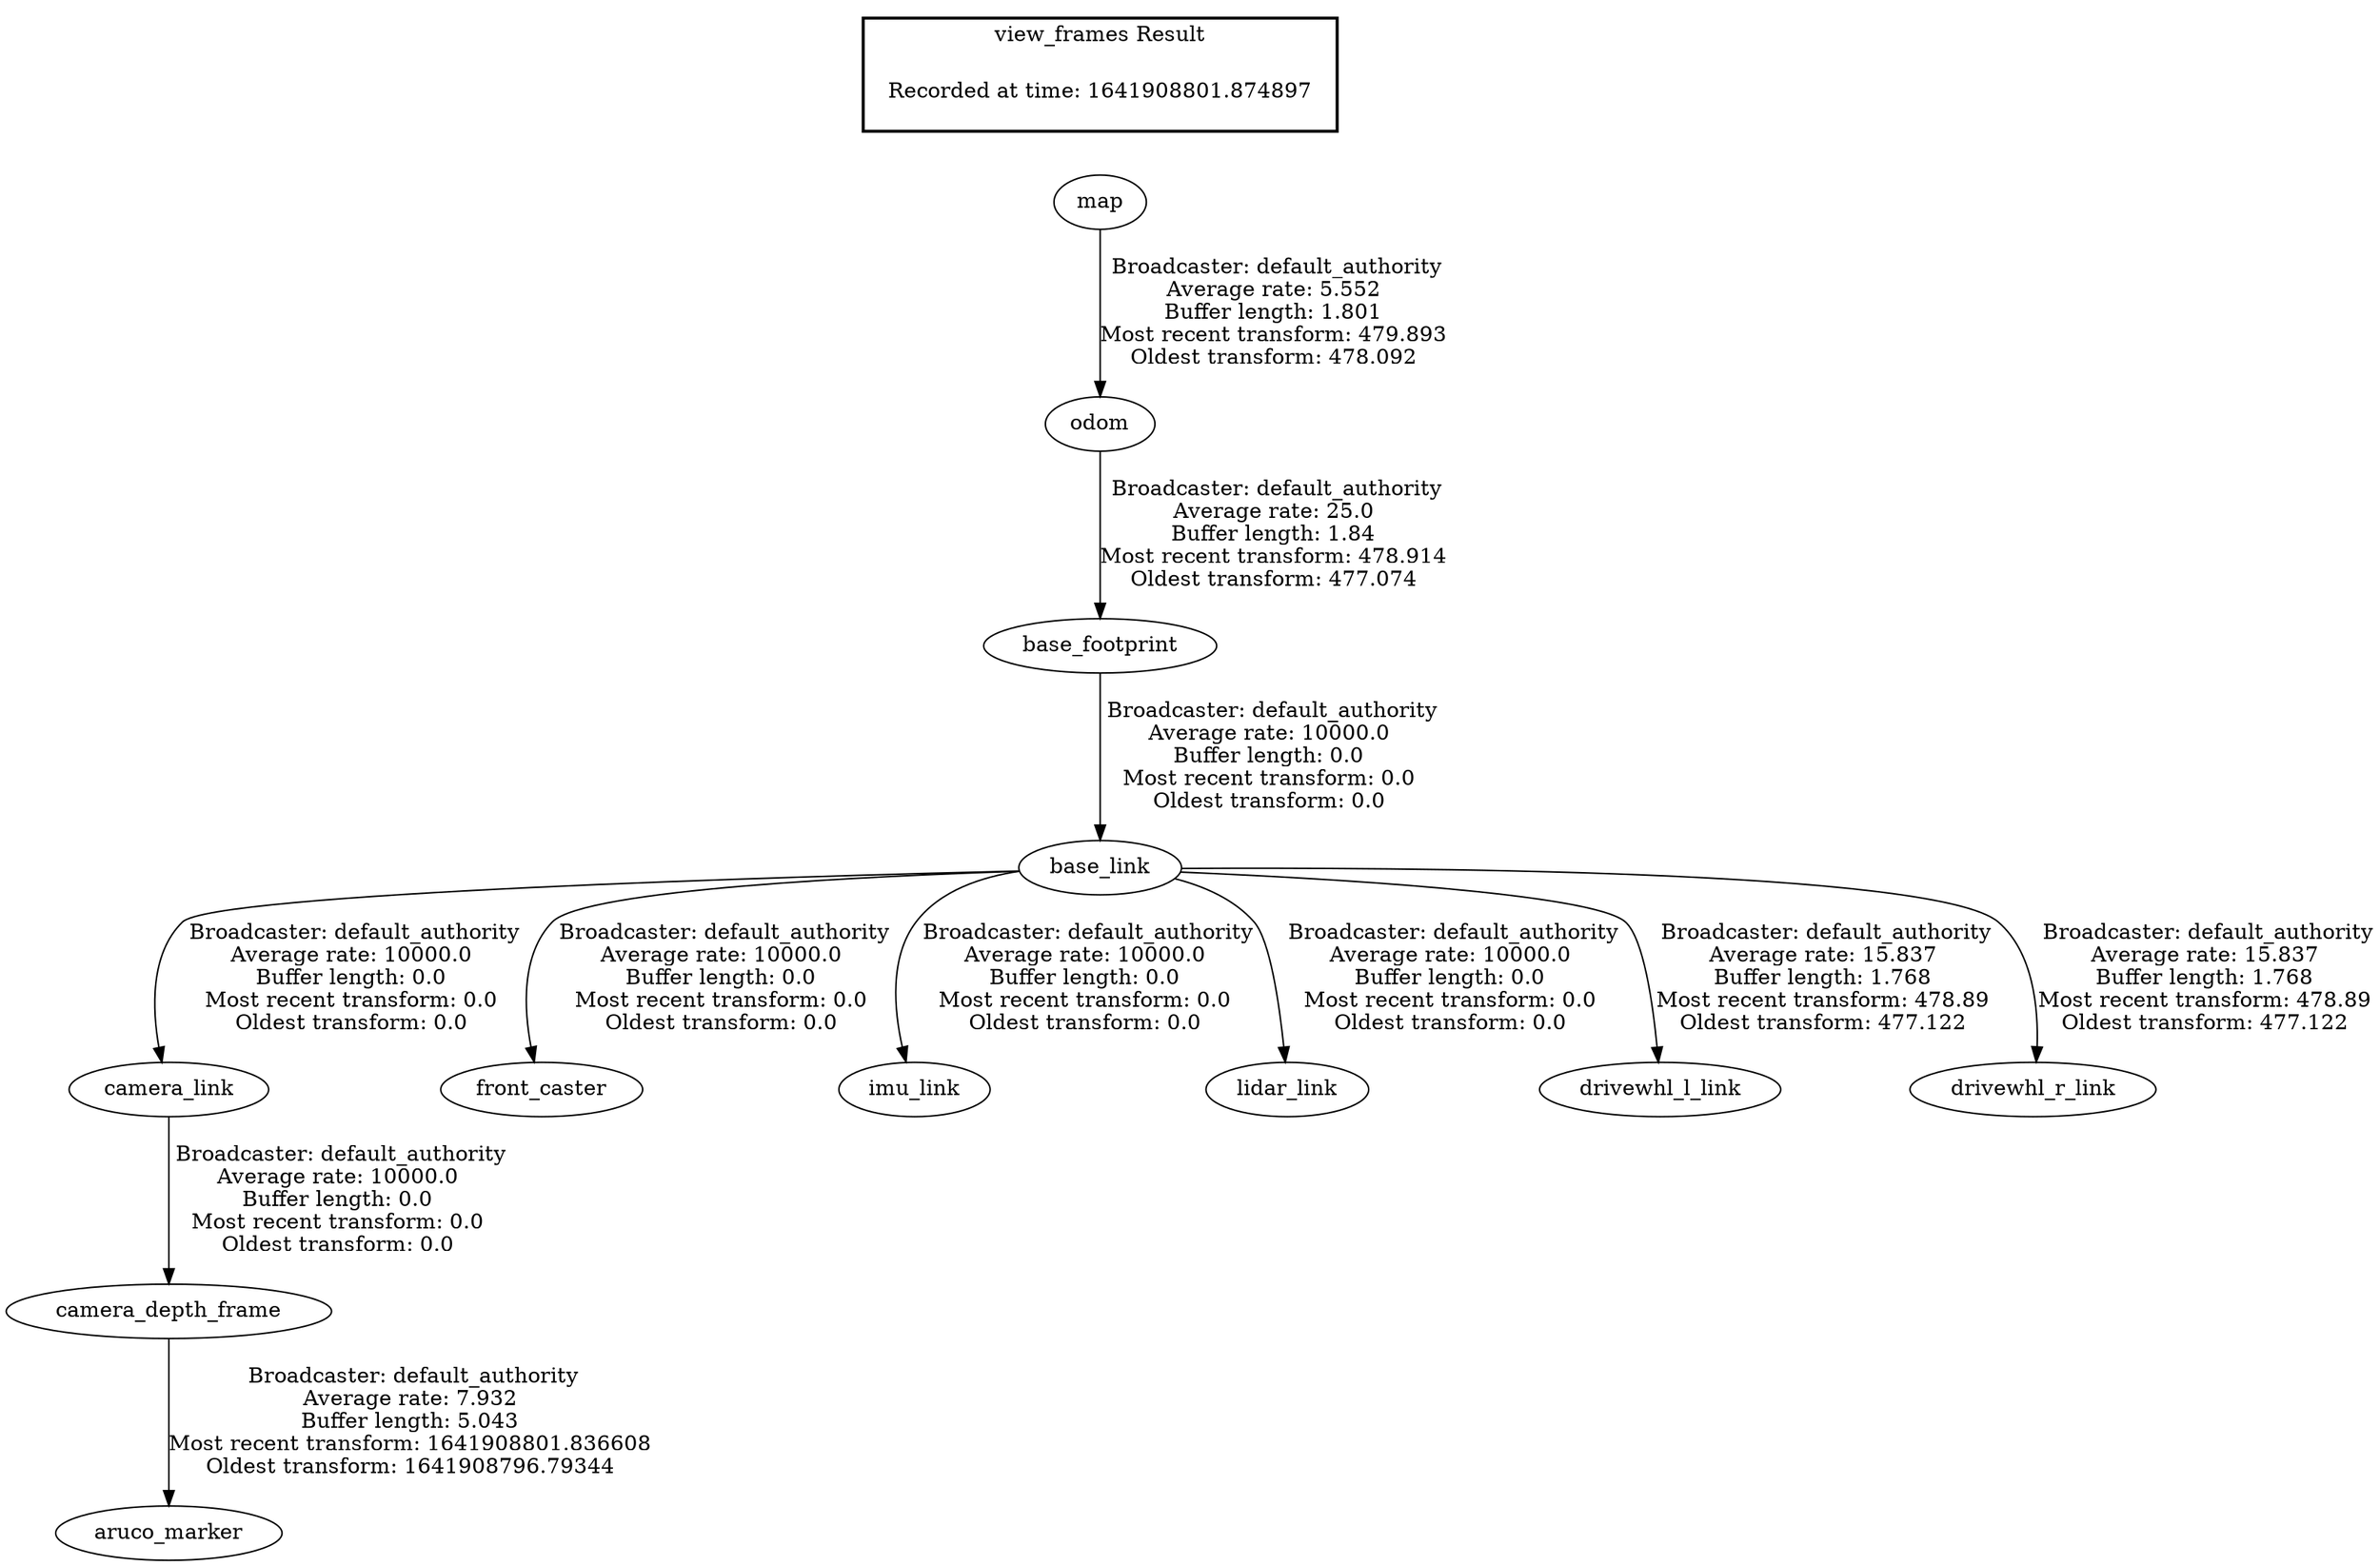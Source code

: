 digraph G {
"odom" -> "base_footprint"[label=" Broadcaster: default_authority\nAverage rate: 25.0\nBuffer length: 1.84\nMost recent transform: 478.914\nOldest transform: 477.074\n"];
"map" -> "odom"[label=" Broadcaster: default_authority\nAverage rate: 5.552\nBuffer length: 1.801\nMost recent transform: 479.893\nOldest transform: 478.092\n"];
"base_footprint" -> "base_link"[label=" Broadcaster: default_authority\nAverage rate: 10000.0\nBuffer length: 0.0\nMost recent transform: 0.0\nOldest transform: 0.0\n"];
"camera_link" -> "camera_depth_frame"[label=" Broadcaster: default_authority\nAverage rate: 10000.0\nBuffer length: 0.0\nMost recent transform: 0.0\nOldest transform: 0.0\n"];
"base_link" -> "camera_link"[label=" Broadcaster: default_authority\nAverage rate: 10000.0\nBuffer length: 0.0\nMost recent transform: 0.0\nOldest transform: 0.0\n"];
"base_link" -> "front_caster"[label=" Broadcaster: default_authority\nAverage rate: 10000.0\nBuffer length: 0.0\nMost recent transform: 0.0\nOldest transform: 0.0\n"];
"base_link" -> "imu_link"[label=" Broadcaster: default_authority\nAverage rate: 10000.0\nBuffer length: 0.0\nMost recent transform: 0.0\nOldest transform: 0.0\n"];
"base_link" -> "lidar_link"[label=" Broadcaster: default_authority\nAverage rate: 10000.0\nBuffer length: 0.0\nMost recent transform: 0.0\nOldest transform: 0.0\n"];
"camera_depth_frame" -> "aruco_marker"[label=" Broadcaster: default_authority\nAverage rate: 7.932\nBuffer length: 5.043\nMost recent transform: 1641908801.836608\nOldest transform: 1641908796.79344\n"];
"base_link" -> "drivewhl_l_link"[label=" Broadcaster: default_authority\nAverage rate: 15.837\nBuffer length: 1.768\nMost recent transform: 478.89\nOldest transform: 477.122\n"];
"base_link" -> "drivewhl_r_link"[label=" Broadcaster: default_authority\nAverage rate: 15.837\nBuffer length: 1.768\nMost recent transform: 478.89\nOldest transform: 477.122\n"];
edge [style=invis];
 subgraph cluster_legend { style=bold; color=black; label ="view_frames Result";
"Recorded at time: 1641908801.874897"[ shape=plaintext ] ;
}->"map";
}